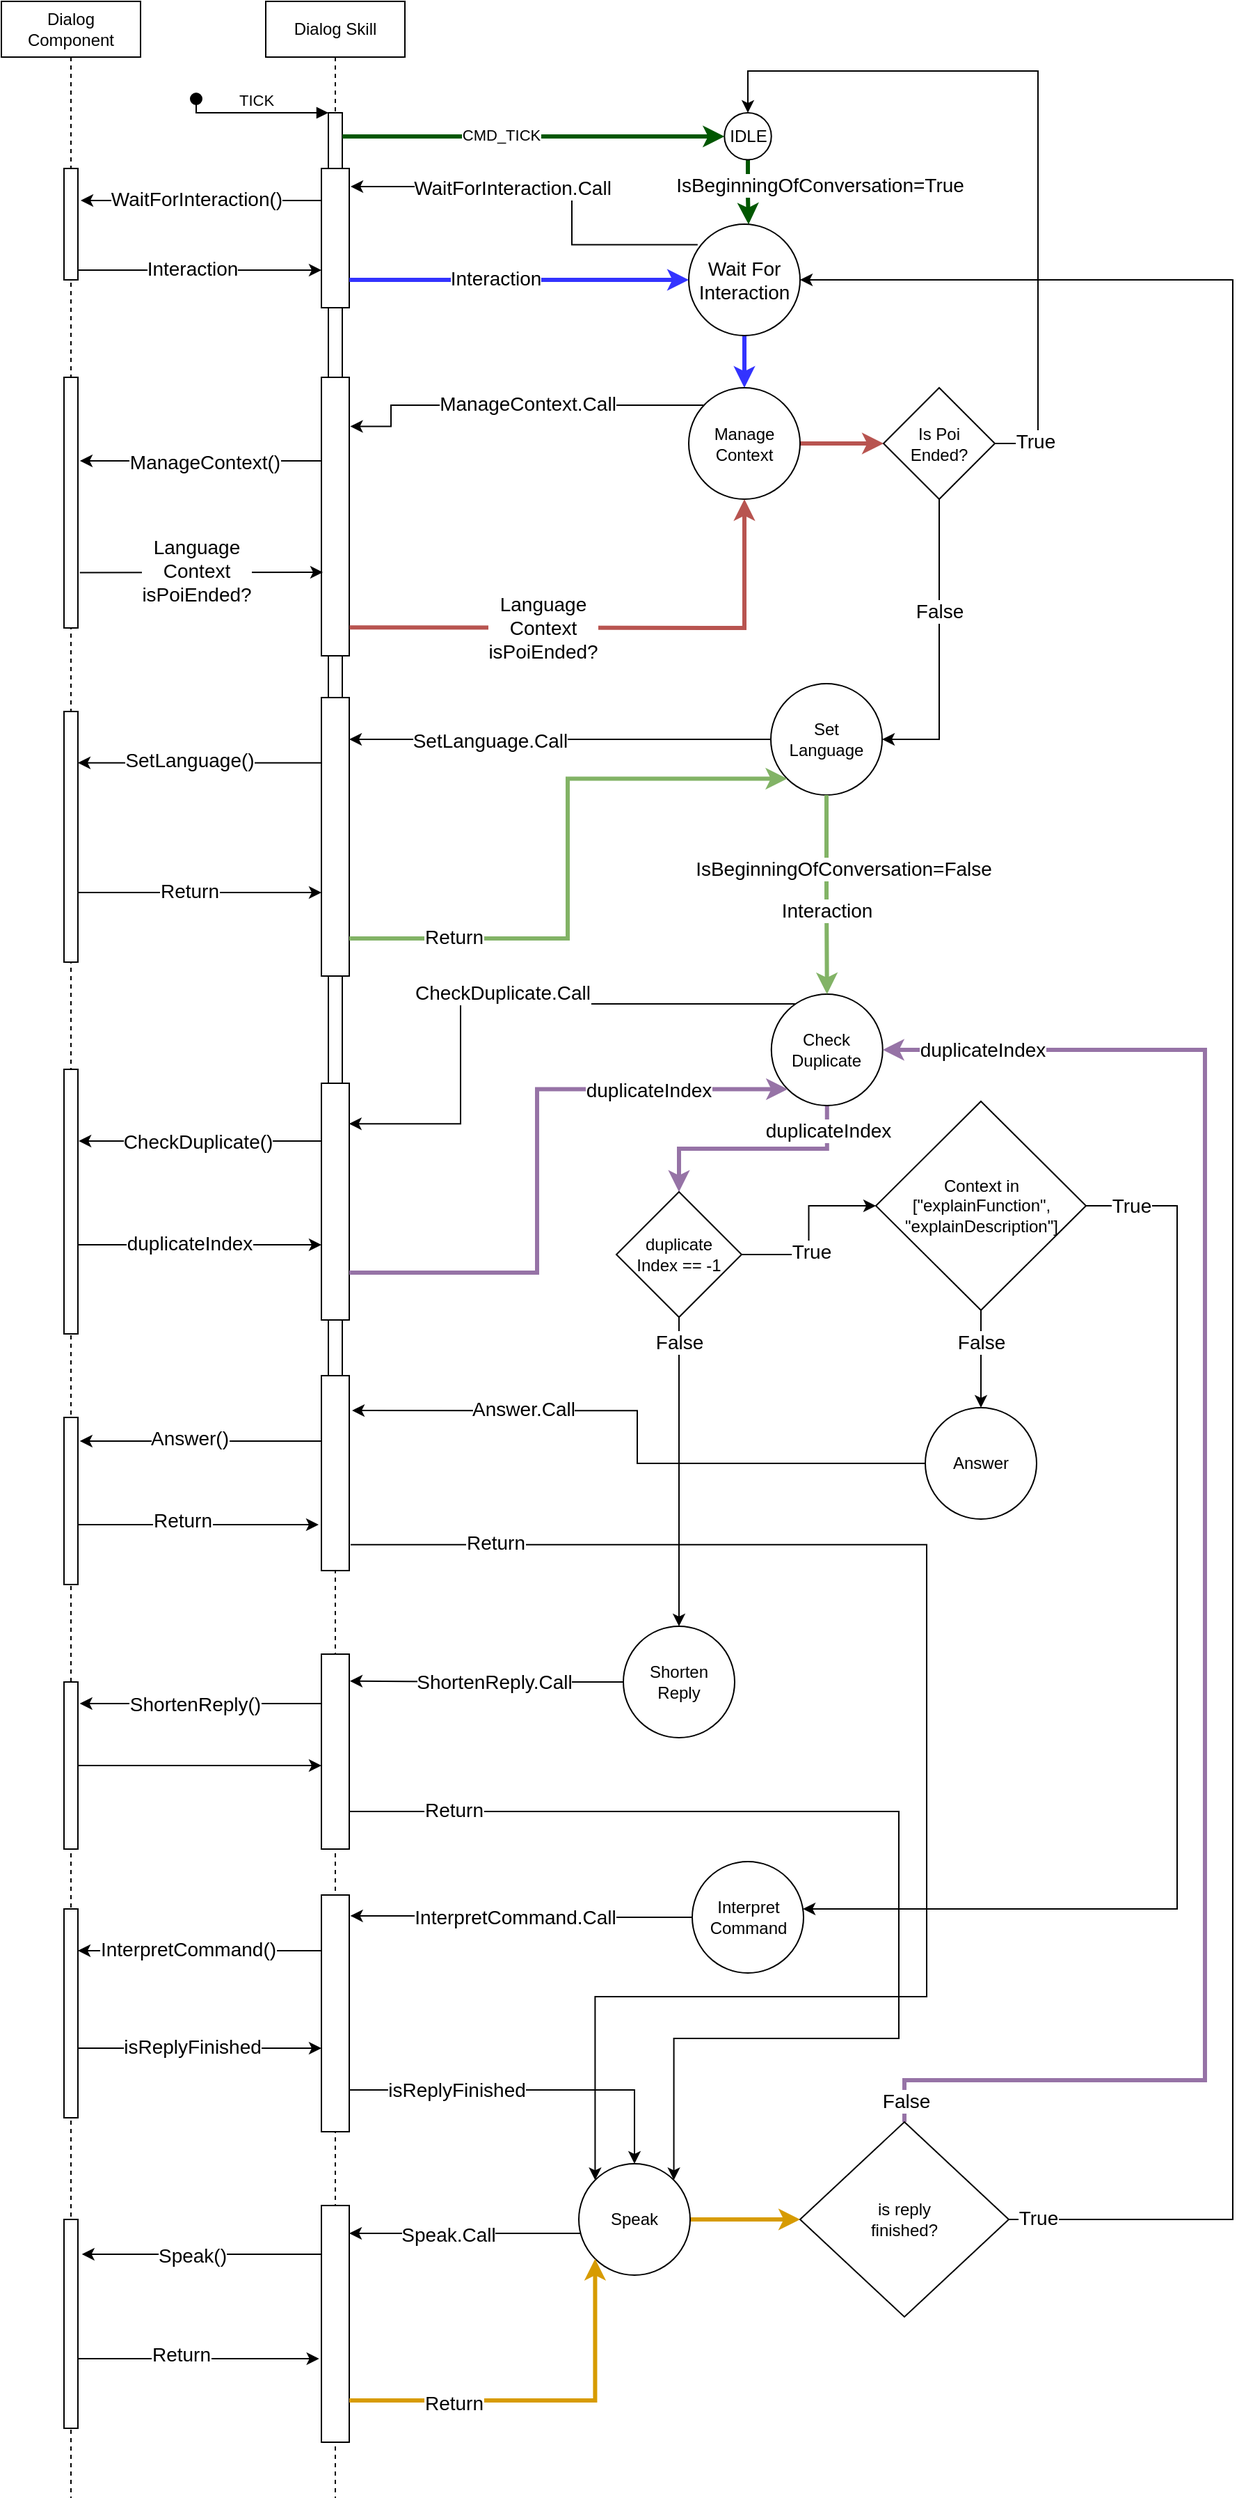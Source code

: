 <mxfile version="28.0.7">
  <diagram name="Page-1" id="2YBvvXClWsGukQMizWep">
    <mxGraphModel dx="1943" dy="1034" grid="1" gridSize="10" guides="1" tooltips="1" connect="1" arrows="1" fold="1" page="1" pageScale="1" pageWidth="850" pageHeight="1100" math="0" shadow="0">
      <root>
        <mxCell id="0" />
        <mxCell id="1" parent="0" />
        <mxCell id="aM9ryv3xv72pqoxQDRHE-1" value="&lt;div&gt;Dialog&lt;/div&gt;&lt;div&gt;Component&lt;/div&gt;" style="shape=umlLifeline;perimeter=lifelinePerimeter;whiteSpace=wrap;html=1;container=0;dropTarget=0;collapsible=0;recursiveResize=0;outlineConnect=0;portConstraint=eastwest;newEdgeStyle={&quot;edgeStyle&quot;:&quot;elbowEdgeStyle&quot;,&quot;elbow&quot;:&quot;vertical&quot;,&quot;curved&quot;:0,&quot;rounded&quot;:0};" parent="1" vertex="1">
          <mxGeometry x="25" y="37" width="100" height="1793" as="geometry" />
        </mxCell>
        <mxCell id="aM9ryv3xv72pqoxQDRHE-3" value="TICK" style="html=1;verticalAlign=bottom;startArrow=oval;endArrow=block;startSize=8;edgeStyle=elbowEdgeStyle;elbow=vertical;curved=0;rounded=0;" parent="aM9ryv3xv72pqoxQDRHE-1" target="aM9ryv3xv72pqoxQDRHE-6" edge="1">
          <mxGeometry relative="1" as="geometry">
            <mxPoint x="140" y="70" as="sourcePoint" />
            <Array as="points">
              <mxPoint x="190" y="80" />
            </Array>
          </mxGeometry>
        </mxCell>
        <mxCell id="aM9ryv3xv72pqoxQDRHE-4" value="" style="html=1;points=[];perimeter=orthogonalPerimeter;outlineConnect=0;targetShapes=umlLifeline;portConstraint=eastwest;newEdgeStyle={&quot;edgeStyle&quot;:&quot;elbowEdgeStyle&quot;,&quot;elbow&quot;:&quot;vertical&quot;,&quot;curved&quot;:0,&quot;rounded&quot;:0};" parent="aM9ryv3xv72pqoxQDRHE-1" vertex="1">
          <mxGeometry x="45" y="120" width="10" height="80" as="geometry" />
        </mxCell>
        <mxCell id="3GDsFyGk5Co5i_4Q3vj2-58" value="" style="html=1;points=[];perimeter=orthogonalPerimeter;outlineConnect=0;targetShapes=umlLifeline;portConstraint=eastwest;newEdgeStyle={&quot;edgeStyle&quot;:&quot;elbowEdgeStyle&quot;,&quot;elbow&quot;:&quot;vertical&quot;,&quot;curved&quot;:0,&quot;rounded&quot;:0};" parent="aM9ryv3xv72pqoxQDRHE-1" vertex="1">
          <mxGeometry x="45" y="270" width="10" height="180" as="geometry" />
        </mxCell>
        <mxCell id="3GDsFyGk5Co5i_4Q3vj2-84" value="" style="html=1;points=[];perimeter=orthogonalPerimeter;outlineConnect=0;targetShapes=umlLifeline;portConstraint=eastwest;newEdgeStyle={&quot;edgeStyle&quot;:&quot;elbowEdgeStyle&quot;,&quot;elbow&quot;:&quot;vertical&quot;,&quot;curved&quot;:0,&quot;rounded&quot;:0};" parent="aM9ryv3xv72pqoxQDRHE-1" vertex="1">
          <mxGeometry x="45" y="767" width="10" height="190" as="geometry" />
        </mxCell>
        <mxCell id="3GDsFyGk5Co5i_4Q3vj2-100" value="" style="html=1;points=[];perimeter=orthogonalPerimeter;outlineConnect=0;targetShapes=umlLifeline;portConstraint=eastwest;newEdgeStyle={&quot;edgeStyle&quot;:&quot;elbowEdgeStyle&quot;,&quot;elbow&quot;:&quot;vertical&quot;,&quot;curved&quot;:0,&quot;rounded&quot;:0};" parent="aM9ryv3xv72pqoxQDRHE-1" vertex="1">
          <mxGeometry x="45" y="1017" width="10" height="120" as="geometry" />
        </mxCell>
        <mxCell id="3GDsFyGk5Co5i_4Q3vj2-116" value="" style="html=1;points=[];perimeter=orthogonalPerimeter;outlineConnect=0;targetShapes=umlLifeline;portConstraint=eastwest;newEdgeStyle={&quot;edgeStyle&quot;:&quot;elbowEdgeStyle&quot;,&quot;elbow&quot;:&quot;vertical&quot;,&quot;curved&quot;:0,&quot;rounded&quot;:0};" parent="aM9ryv3xv72pqoxQDRHE-1" vertex="1">
          <mxGeometry x="45" y="1207" width="10" height="120" as="geometry" />
        </mxCell>
        <mxCell id="IwK8Sl99HdJAbC6vdd_C-9" value="" style="html=1;points=[];perimeter=orthogonalPerimeter;outlineConnect=0;targetShapes=umlLifeline;portConstraint=eastwest;newEdgeStyle={&quot;edgeStyle&quot;:&quot;elbowEdgeStyle&quot;,&quot;elbow&quot;:&quot;vertical&quot;,&quot;curved&quot;:0,&quot;rounded&quot;:0};" parent="aM9ryv3xv72pqoxQDRHE-1" vertex="1">
          <mxGeometry x="45" y="510" width="10" height="180" as="geometry" />
        </mxCell>
        <mxCell id="IwK8Sl99HdJAbC6vdd_C-22" value="" style="html=1;points=[];perimeter=orthogonalPerimeter;outlineConnect=0;targetShapes=umlLifeline;portConstraint=eastwest;newEdgeStyle={&quot;edgeStyle&quot;:&quot;elbowEdgeStyle&quot;,&quot;elbow&quot;:&quot;vertical&quot;,&quot;curved&quot;:0,&quot;rounded&quot;:0};" parent="aM9ryv3xv72pqoxQDRHE-1" vertex="1">
          <mxGeometry x="45" y="1370" width="10" height="150" as="geometry" />
        </mxCell>
        <mxCell id="mkwudQwC3ScaWyNpF4IY-1" value="" style="html=1;points=[];perimeter=orthogonalPerimeter;outlineConnect=0;targetShapes=umlLifeline;portConstraint=eastwest;newEdgeStyle={&quot;edgeStyle&quot;:&quot;elbowEdgeStyle&quot;,&quot;elbow&quot;:&quot;vertical&quot;,&quot;curved&quot;:0,&quot;rounded&quot;:0};" vertex="1" parent="aM9ryv3xv72pqoxQDRHE-1">
          <mxGeometry x="45" y="1593" width="10" height="150" as="geometry" />
        </mxCell>
        <mxCell id="aM9ryv3xv72pqoxQDRHE-5" value="Dialog Skill" style="shape=umlLifeline;perimeter=lifelinePerimeter;whiteSpace=wrap;html=1;container=0;dropTarget=0;collapsible=0;recursiveResize=0;outlineConnect=0;portConstraint=eastwest;newEdgeStyle={&quot;edgeStyle&quot;:&quot;elbowEdgeStyle&quot;,&quot;elbow&quot;:&quot;vertical&quot;,&quot;curved&quot;:0,&quot;rounded&quot;:0};" parent="1" vertex="1">
          <mxGeometry x="215" y="37" width="100" height="1793" as="geometry" />
        </mxCell>
        <mxCell id="aM9ryv3xv72pqoxQDRHE-6" value="" style="html=1;points=[];perimeter=orthogonalPerimeter;outlineConnect=0;targetShapes=umlLifeline;portConstraint=eastwest;newEdgeStyle={&quot;edgeStyle&quot;:&quot;elbowEdgeStyle&quot;,&quot;elbow&quot;:&quot;vertical&quot;,&quot;curved&quot;:0,&quot;rounded&quot;:0};" parent="aM9ryv3xv72pqoxQDRHE-5" vertex="1">
          <mxGeometry x="45" y="80" width="10" height="1040" as="geometry" />
        </mxCell>
        <mxCell id="3GDsFyGk5Co5i_4Q3vj2-50" value="" style="html=1;points=[];perimeter=orthogonalPerimeter;outlineConnect=0;targetShapes=umlLifeline;portConstraint=eastwest;newEdgeStyle={&quot;edgeStyle&quot;:&quot;elbowEdgeStyle&quot;,&quot;elbow&quot;:&quot;vertical&quot;,&quot;curved&quot;:0,&quot;rounded&quot;:0};" parent="aM9ryv3xv72pqoxQDRHE-5" vertex="1">
          <mxGeometry x="40" y="120" width="20" height="100" as="geometry" />
        </mxCell>
        <mxCell id="3GDsFyGk5Co5i_4Q3vj2-53" value="" style="html=1;points=[];perimeter=orthogonalPerimeter;outlineConnect=0;targetShapes=umlLifeline;portConstraint=eastwest;newEdgeStyle={&quot;edgeStyle&quot;:&quot;elbowEdgeStyle&quot;,&quot;elbow&quot;:&quot;vertical&quot;,&quot;curved&quot;:0,&quot;rounded&quot;:0};" parent="aM9ryv3xv72pqoxQDRHE-5" vertex="1">
          <mxGeometry x="40" y="270" width="20" height="200" as="geometry" />
        </mxCell>
        <mxCell id="3GDsFyGk5Co5i_4Q3vj2-80" value="" style="html=1;points=[];perimeter=orthogonalPerimeter;outlineConnect=0;targetShapes=umlLifeline;portConstraint=eastwest;newEdgeStyle={&quot;edgeStyle&quot;:&quot;elbowEdgeStyle&quot;,&quot;elbow&quot;:&quot;vertical&quot;,&quot;curved&quot;:0,&quot;rounded&quot;:0};" parent="aM9ryv3xv72pqoxQDRHE-5" vertex="1">
          <mxGeometry x="40" y="777" width="20" height="170" as="geometry" />
        </mxCell>
        <mxCell id="3GDsFyGk5Co5i_4Q3vj2-97" value="" style="html=1;points=[];perimeter=orthogonalPerimeter;outlineConnect=0;targetShapes=umlLifeline;portConstraint=eastwest;newEdgeStyle={&quot;edgeStyle&quot;:&quot;elbowEdgeStyle&quot;,&quot;elbow&quot;:&quot;vertical&quot;,&quot;curved&quot;:0,&quot;rounded&quot;:0};" parent="aM9ryv3xv72pqoxQDRHE-5" vertex="1">
          <mxGeometry x="40" y="987" width="20" height="140" as="geometry" />
        </mxCell>
        <mxCell id="3GDsFyGk5Co5i_4Q3vj2-117" value="" style="html=1;points=[];perimeter=orthogonalPerimeter;outlineConnect=0;targetShapes=umlLifeline;portConstraint=eastwest;newEdgeStyle={&quot;edgeStyle&quot;:&quot;elbowEdgeStyle&quot;,&quot;elbow&quot;:&quot;vertical&quot;,&quot;curved&quot;:0,&quot;rounded&quot;:0};" parent="aM9ryv3xv72pqoxQDRHE-5" vertex="1">
          <mxGeometry x="40" y="1187" width="20" height="140" as="geometry" />
        </mxCell>
        <mxCell id="IwK8Sl99HdJAbC6vdd_C-4" value="" style="html=1;points=[];perimeter=orthogonalPerimeter;outlineConnect=0;targetShapes=umlLifeline;portConstraint=eastwest;newEdgeStyle={&quot;edgeStyle&quot;:&quot;elbowEdgeStyle&quot;,&quot;elbow&quot;:&quot;vertical&quot;,&quot;curved&quot;:0,&quot;rounded&quot;:0};" parent="aM9ryv3xv72pqoxQDRHE-5" vertex="1">
          <mxGeometry x="40" y="500" width="20" height="200" as="geometry" />
        </mxCell>
        <mxCell id="IwK8Sl99HdJAbC6vdd_C-23" value="" style="html=1;points=[];perimeter=orthogonalPerimeter;outlineConnect=0;targetShapes=umlLifeline;portConstraint=eastwest;newEdgeStyle={&quot;edgeStyle&quot;:&quot;elbowEdgeStyle&quot;,&quot;elbow&quot;:&quot;vertical&quot;,&quot;curved&quot;:0,&quot;rounded&quot;:0};" parent="aM9ryv3xv72pqoxQDRHE-5" vertex="1">
          <mxGeometry x="40" y="1360" width="20" height="170" as="geometry" />
        </mxCell>
        <mxCell id="mkwudQwC3ScaWyNpF4IY-2" value="" style="html=1;points=[];perimeter=orthogonalPerimeter;outlineConnect=0;targetShapes=umlLifeline;portConstraint=eastwest;newEdgeStyle={&quot;edgeStyle&quot;:&quot;elbowEdgeStyle&quot;,&quot;elbow&quot;:&quot;vertical&quot;,&quot;curved&quot;:0,&quot;rounded&quot;:0};" vertex="1" parent="aM9ryv3xv72pqoxQDRHE-5">
          <mxGeometry x="40" y="1583" width="20" height="170" as="geometry" />
        </mxCell>
        <mxCell id="3GDsFyGk5Co5i_4Q3vj2-7" style="edgeStyle=elbowEdgeStyle;rounded=0;orthogonalLoop=1;jettySize=auto;html=1;elbow=vertical;curved=0;entryX=0;entryY=0.5;entryDx=0;entryDy=0;fillColor=#008a00;strokeColor=#005700;strokeWidth=3;" parent="1" source="aM9ryv3xv72pqoxQDRHE-6" target="3GDsFyGk5Co5i_4Q3vj2-18" edge="1">
          <mxGeometry relative="1" as="geometry">
            <mxPoint x="453.8" y="142.33" as="targetPoint" />
          </mxGeometry>
        </mxCell>
        <mxCell id="3GDsFyGk5Co5i_4Q3vj2-12" value="CMD_TICK" style="edgeLabel;html=1;align=center;verticalAlign=middle;resizable=0;points=[];" parent="3GDsFyGk5Co5i_4Q3vj2-7" vertex="1" connectable="0">
          <mxGeometry x="-0.174" y="1" relative="1" as="geometry">
            <mxPoint as="offset" />
          </mxGeometry>
        </mxCell>
        <mxCell id="3GDsFyGk5Co5i_4Q3vj2-17" style="edgeStyle=elbowEdgeStyle;rounded=0;orthogonalLoop=1;jettySize=auto;html=1;elbow=vertical;curved=0;entryX=1.2;entryY=0.288;entryDx=0;entryDy=0;entryPerimeter=0;" parent="1" source="3GDsFyGk5Co5i_4Q3vj2-50" target="aM9ryv3xv72pqoxQDRHE-4" edge="1">
          <mxGeometry relative="1" as="geometry" />
        </mxCell>
        <mxCell id="3GDsFyGk5Co5i_4Q3vj2-24" value="WaitForInteraction()" style="edgeLabel;html=1;align=center;verticalAlign=middle;resizable=0;points=[];fontSize=14;" parent="3GDsFyGk5Co5i_4Q3vj2-17" vertex="1" connectable="0">
          <mxGeometry x="0.161" y="-1" relative="1" as="geometry">
            <mxPoint x="10" as="offset" />
          </mxGeometry>
        </mxCell>
        <mxCell id="3GDsFyGk5Co5i_4Q3vj2-21" value="" style="edgeStyle=orthogonalEdgeStyle;rounded=0;orthogonalLoop=1;jettySize=auto;html=1;strokeWidth=3;fillColor=#008a00;strokeColor=#005700;" parent="1" source="3GDsFyGk5Co5i_4Q3vj2-18" target="3GDsFyGk5Co5i_4Q3vj2-20" edge="1">
          <mxGeometry relative="1" as="geometry">
            <Array as="points">
              <mxPoint x="562" y="177" />
              <mxPoint x="562" y="177" />
            </Array>
          </mxGeometry>
        </mxCell>
        <mxCell id="3GDsFyGk5Co5i_4Q3vj2-32" value="IsBeginningOfConversation=True" style="edgeLabel;html=1;align=center;verticalAlign=middle;resizable=0;points=[];fontSize=14;" parent="3GDsFyGk5Co5i_4Q3vj2-21" vertex="1" connectable="0">
          <mxGeometry x="-0.373" y="-1" relative="1" as="geometry">
            <mxPoint x="52" y="4" as="offset" />
          </mxGeometry>
        </mxCell>
        <mxCell id="3GDsFyGk5Co5i_4Q3vj2-18" value="IDLE" style="ellipse;whiteSpace=wrap;html=1;aspect=fixed;" parent="1" vertex="1">
          <mxGeometry x="544.63" y="117" width="33.75" height="33.75" as="geometry" />
        </mxCell>
        <mxCell id="3GDsFyGk5Co5i_4Q3vj2-31" value="" style="edgeStyle=orthogonalEdgeStyle;rounded=0;orthogonalLoop=1;jettySize=auto;html=1;fillColor=#008a00;strokeColor=#3333FF;strokeWidth=3;" parent="1" source="3GDsFyGk5Co5i_4Q3vj2-20" target="3GDsFyGk5Co5i_4Q3vj2-30" edge="1">
          <mxGeometry relative="1" as="geometry" />
        </mxCell>
        <mxCell id="3GDsFyGk5Co5i_4Q3vj2-20" value="&lt;font style=&quot;font-size: 14px;&quot;&gt;Wait For Interaction&lt;/font&gt;" style="ellipse;whiteSpace=wrap;html=1;" parent="1" vertex="1">
          <mxGeometry x="519" y="197" width="80" height="80" as="geometry" />
        </mxCell>
        <mxCell id="3GDsFyGk5Co5i_4Q3vj2-56" style="edgeStyle=orthogonalEdgeStyle;rounded=0;orthogonalLoop=1;jettySize=auto;html=1;entryX=1.038;entryY=0.176;entryDx=0;entryDy=0;entryPerimeter=0;" parent="1" source="3GDsFyGk5Co5i_4Q3vj2-30" target="3GDsFyGk5Co5i_4Q3vj2-53" edge="1">
          <mxGeometry relative="1" as="geometry">
            <Array as="points">
              <mxPoint x="305" y="327" />
              <mxPoint x="305" y="342" />
            </Array>
          </mxGeometry>
        </mxCell>
        <mxCell id="3GDsFyGk5Co5i_4Q3vj2-57" value="ManageContext.Call" style="edgeLabel;html=1;align=center;verticalAlign=middle;resizable=0;points=[];fontSize=14;" parent="3GDsFyGk5Co5i_4Q3vj2-56" vertex="1" connectable="0">
          <mxGeometry x="0.184" y="-1" relative="1" as="geometry">
            <mxPoint x="32" as="offset" />
          </mxGeometry>
        </mxCell>
        <mxCell id="3GDsFyGk5Co5i_4Q3vj2-68" value="" style="edgeStyle=orthogonalEdgeStyle;rounded=0;orthogonalLoop=1;jettySize=auto;html=1;fillColor=#f8cecc;strokeColor=#b85450;strokeWidth=3;" parent="1" source="3GDsFyGk5Co5i_4Q3vj2-30" target="3GDsFyGk5Co5i_4Q3vj2-67" edge="1">
          <mxGeometry relative="1" as="geometry" />
        </mxCell>
        <mxCell id="3GDsFyGk5Co5i_4Q3vj2-30" value="&lt;div&gt;Manage&lt;/div&gt;&lt;div&gt;Context&lt;/div&gt;" style="ellipse;whiteSpace=wrap;html=1;" parent="1" vertex="1">
          <mxGeometry x="519" y="314.5" width="80" height="80" as="geometry" />
        </mxCell>
        <mxCell id="3GDsFyGk5Co5i_4Q3vj2-51" style="edgeStyle=orthogonalEdgeStyle;rounded=0;orthogonalLoop=1;jettySize=auto;html=1;exitX=0.08;exitY=0.185;exitDx=0;exitDy=0;exitPerimeter=0;" parent="1" source="3GDsFyGk5Co5i_4Q3vj2-20" edge="1">
          <mxGeometry relative="1" as="geometry">
            <mxPoint x="276" y="170" as="targetPoint" />
            <Array as="points">
              <mxPoint x="435" y="212" />
              <mxPoint x="435" y="170" />
            </Array>
          </mxGeometry>
        </mxCell>
        <mxCell id="3GDsFyGk5Co5i_4Q3vj2-52" value="WaitForInteraction.Call" style="edgeLabel;html=1;align=center;verticalAlign=middle;resizable=0;points=[];fontSize=14;" parent="3GDsFyGk5Co5i_4Q3vj2-51" vertex="1" connectable="0">
          <mxGeometry x="-0.004" y="1" relative="1" as="geometry">
            <mxPoint x="-30" as="offset" />
          </mxGeometry>
        </mxCell>
        <mxCell id="3GDsFyGk5Co5i_4Q3vj2-54" style="edgeStyle=elbowEdgeStyle;rounded=0;orthogonalLoop=1;jettySize=auto;html=1;elbow=vertical;curved=0;entryX=0;entryY=0.5;entryDx=0;entryDy=0;fillColor=#008a00;strokeColor=#3333FF;strokeWidth=3;" parent="1" source="3GDsFyGk5Co5i_4Q3vj2-50" target="3GDsFyGk5Co5i_4Q3vj2-20" edge="1">
          <mxGeometry relative="1" as="geometry" />
        </mxCell>
        <mxCell id="3GDsFyGk5Co5i_4Q3vj2-55" value="Interaction" style="edgeLabel;html=1;align=center;verticalAlign=middle;resizable=0;points=[];fontSize=14;" parent="3GDsFyGk5Co5i_4Q3vj2-54" vertex="1" connectable="0">
          <mxGeometry x="-0.141" y="1" relative="1" as="geometry">
            <mxPoint as="offset" />
          </mxGeometry>
        </mxCell>
        <mxCell id="3GDsFyGk5Co5i_4Q3vj2-59" style="edgeStyle=elbowEdgeStyle;rounded=0;orthogonalLoop=1;jettySize=auto;html=1;elbow=vertical;curved=0;entryX=1.148;entryY=0.158;entryDx=0;entryDy=0;entryPerimeter=0;" parent="1" edge="1">
          <mxGeometry relative="1" as="geometry">
            <mxPoint x="255" y="367" as="sourcePoint" />
            <mxPoint x="81.48" y="367.04" as="targetPoint" />
          </mxGeometry>
        </mxCell>
        <mxCell id="3GDsFyGk5Co5i_4Q3vj2-125" value="ManageContext()" style="edgeLabel;html=1;align=center;verticalAlign=middle;resizable=0;points=[];fontSize=14;" parent="3GDsFyGk5Co5i_4Q3vj2-59" vertex="1" connectable="0">
          <mxGeometry x="-0.026" y="1" relative="1" as="geometry">
            <mxPoint as="offset" />
          </mxGeometry>
        </mxCell>
        <mxCell id="3GDsFyGk5Co5i_4Q3vj2-60" style="edgeStyle=elbowEdgeStyle;rounded=0;orthogonalLoop=1;jettySize=auto;html=1;elbow=vertical;curved=0;exitX=1.133;exitY=0.779;exitDx=0;exitDy=0;exitPerimeter=0;" parent="1" source="3GDsFyGk5Co5i_4Q3vj2-58" edge="1">
          <mxGeometry relative="1" as="geometry">
            <mxPoint x="256" y="447" as="targetPoint" />
            <Array as="points">
              <mxPoint x="165" y="447" />
            </Array>
          </mxGeometry>
        </mxCell>
        <mxCell id="3GDsFyGk5Co5i_4Q3vj2-61" value="Language&lt;br&gt;Context&lt;br&gt;isPoiEnded?" style="edgeLabel;html=1;align=center;verticalAlign=middle;resizable=0;points=[];fontSize=14;" parent="3GDsFyGk5Co5i_4Q3vj2-60" vertex="1" connectable="0">
          <mxGeometry x="0.085" y="1" relative="1" as="geometry">
            <mxPoint x="-11" as="offset" />
          </mxGeometry>
        </mxCell>
        <mxCell id="3GDsFyGk5Co5i_4Q3vj2-69" style="edgeStyle=orthogonalEdgeStyle;rounded=0;orthogonalLoop=1;jettySize=auto;html=1;entryX=0.5;entryY=0;entryDx=0;entryDy=0;exitX=1;exitY=0.5;exitDx=0;exitDy=0;" parent="1" source="3GDsFyGk5Co5i_4Q3vj2-67" target="3GDsFyGk5Co5i_4Q3vj2-18" edge="1">
          <mxGeometry relative="1" as="geometry">
            <Array as="points">
              <mxPoint x="770" y="355" />
              <mxPoint x="770" y="87" />
              <mxPoint x="562" y="87" />
            </Array>
          </mxGeometry>
        </mxCell>
        <mxCell id="3GDsFyGk5Co5i_4Q3vj2-72" value="True" style="edgeLabel;html=1;align=center;verticalAlign=middle;resizable=0;points=[];fontSize=14;" parent="3GDsFyGk5Co5i_4Q3vj2-69" vertex="1" connectable="0">
          <mxGeometry x="-0.893" y="2" relative="1" as="geometry">
            <mxPoint as="offset" />
          </mxGeometry>
        </mxCell>
        <mxCell id="3GDsFyGk5Co5i_4Q3vj2-74" value="" style="edgeStyle=orthogonalEdgeStyle;rounded=0;orthogonalLoop=1;jettySize=auto;html=1;entryX=1;entryY=0.5;entryDx=0;entryDy=0;exitX=0.5;exitY=1;exitDx=0;exitDy=0;" parent="1" source="3GDsFyGk5Co5i_4Q3vj2-67" target="IwK8Sl99HdJAbC6vdd_C-1" edge="1">
          <mxGeometry relative="1" as="geometry">
            <mxPoint x="579" y="567" as="targetPoint" />
            <Array as="points">
              <mxPoint x="699" y="567" />
            </Array>
          </mxGeometry>
        </mxCell>
        <mxCell id="3GDsFyGk5Co5i_4Q3vj2-75" value="False" style="edgeLabel;html=1;align=center;verticalAlign=middle;resizable=0;points=[];fontSize=14;" parent="3GDsFyGk5Co5i_4Q3vj2-74" vertex="1" connectable="0">
          <mxGeometry x="-0.245" relative="1" as="geometry">
            <mxPoint as="offset" />
          </mxGeometry>
        </mxCell>
        <mxCell id="3GDsFyGk5Co5i_4Q3vj2-67" value="&lt;div&gt;Is Poi&lt;/div&gt;&lt;div&gt;Ended?&lt;/div&gt;" style="rhombus;whiteSpace=wrap;html=1;" parent="1" vertex="1">
          <mxGeometry x="659" y="314.5" width="80" height="80" as="geometry" />
        </mxCell>
        <mxCell id="3GDsFyGk5Co5i_4Q3vj2-93" value="" style="edgeStyle=orthogonalEdgeStyle;rounded=0;orthogonalLoop=1;jettySize=auto;html=1;fillColor=#e1d5e7;strokeColor=#9673a6;strokeWidth=3;exitX=0.5;exitY=1;exitDx=0;exitDy=0;" parent="1" source="3GDsFyGk5Co5i_4Q3vj2-77" target="3GDsFyGk5Co5i_4Q3vj2-92" edge="1">
          <mxGeometry relative="1" as="geometry">
            <mxPoint x="452" y="567.75" as="sourcePoint" />
          </mxGeometry>
        </mxCell>
        <mxCell id="IwK8Sl99HdJAbC6vdd_C-42" value="&lt;font style=&quot;font-size: 14px;&quot;&gt;duplicateIndex&lt;/font&gt;" style="edgeLabel;html=1;align=center;verticalAlign=middle;resizable=0;points=[];" parent="3GDsFyGk5Co5i_4Q3vj2-93" vertex="1" connectable="0">
          <mxGeometry x="-0.792" relative="1" as="geometry">
            <mxPoint as="offset" />
          </mxGeometry>
        </mxCell>
        <mxCell id="3GDsFyGk5Co5i_4Q3vj2-77" value="&lt;div&gt;Check&lt;/div&gt;&lt;div&gt;Duplicate&lt;/div&gt;" style="ellipse;whiteSpace=wrap;html=1;" parent="1" vertex="1">
          <mxGeometry x="578.38" y="750" width="80" height="80" as="geometry" />
        </mxCell>
        <mxCell id="3GDsFyGk5Co5i_4Q3vj2-81" style="edgeStyle=orthogonalEdgeStyle;rounded=0;orthogonalLoop=1;jettySize=auto;html=1;entryX=0.993;entryY=0.171;entryDx=0;entryDy=0;entryPerimeter=0;" parent="1" source="3GDsFyGk5Co5i_4Q3vj2-77" target="3GDsFyGk5Co5i_4Q3vj2-80" edge="1">
          <mxGeometry relative="1" as="geometry">
            <Array as="points">
              <mxPoint x="355" y="757" />
              <mxPoint x="355" y="843" />
            </Array>
          </mxGeometry>
        </mxCell>
        <mxCell id="3GDsFyGk5Co5i_4Q3vj2-82" value="&lt;font&gt;CheckDuplicate.Call&lt;/font&gt;" style="edgeLabel;html=1;align=center;verticalAlign=middle;resizable=0;points=[];fontSize=14;" parent="3GDsFyGk5Co5i_4Q3vj2-81" vertex="1" connectable="0">
          <mxGeometry x="0.31" y="1" relative="1" as="geometry">
            <mxPoint x="29" y="-34" as="offset" />
          </mxGeometry>
        </mxCell>
        <mxCell id="3GDsFyGk5Co5i_4Q3vj2-85" style="edgeStyle=elbowEdgeStyle;rounded=0;orthogonalLoop=1;jettySize=auto;html=1;elbow=vertical;curved=0;entryX=1.057;entryY=0.272;entryDx=0;entryDy=0;entryPerimeter=0;" parent="1" source="3GDsFyGk5Co5i_4Q3vj2-80" target="3GDsFyGk5Co5i_4Q3vj2-84" edge="1">
          <mxGeometry relative="1" as="geometry" />
        </mxCell>
        <mxCell id="3GDsFyGk5Co5i_4Q3vj2-86" value="CheckDuplicate()" style="edgeLabel;html=1;align=center;verticalAlign=middle;resizable=0;points=[];fontSize=14;" parent="3GDsFyGk5Co5i_4Q3vj2-85" vertex="1" connectable="0">
          <mxGeometry x="0.115" relative="1" as="geometry">
            <mxPoint x="8" as="offset" />
          </mxGeometry>
        </mxCell>
        <mxCell id="3GDsFyGk5Co5i_4Q3vj2-87" style="edgeStyle=elbowEdgeStyle;rounded=0;orthogonalLoop=1;jettySize=auto;html=1;elbow=vertical;curved=0;" parent="1" source="3GDsFyGk5Co5i_4Q3vj2-84" target="3GDsFyGk5Co5i_4Q3vj2-80" edge="1">
          <mxGeometry relative="1" as="geometry">
            <Array as="points">
              <mxPoint x="168" y="930" />
            </Array>
          </mxGeometry>
        </mxCell>
        <mxCell id="3GDsFyGk5Co5i_4Q3vj2-88" value="duplicateIndex" style="edgeLabel;html=1;align=center;verticalAlign=middle;resizable=0;points=[];fontSize=14;" parent="3GDsFyGk5Co5i_4Q3vj2-87" vertex="1" connectable="0">
          <mxGeometry x="-0.083" y="1" relative="1" as="geometry">
            <mxPoint as="offset" />
          </mxGeometry>
        </mxCell>
        <mxCell id="3GDsFyGk5Co5i_4Q3vj2-113" value="" style="edgeStyle=orthogonalEdgeStyle;rounded=0;orthogonalLoop=1;jettySize=auto;html=1;" parent="1" source="3GDsFyGk5Co5i_4Q3vj2-92" target="3GDsFyGk5Co5i_4Q3vj2-112" edge="1">
          <mxGeometry relative="1" as="geometry" />
        </mxCell>
        <mxCell id="3GDsFyGk5Co5i_4Q3vj2-115" value="False" style="edgeLabel;html=1;align=center;verticalAlign=middle;resizable=0;points=[];fontSize=14;" parent="3GDsFyGk5Co5i_4Q3vj2-113" vertex="1" connectable="0">
          <mxGeometry x="-0.842" relative="1" as="geometry">
            <mxPoint as="offset" />
          </mxGeometry>
        </mxCell>
        <mxCell id="IwK8Sl99HdJAbC6vdd_C-16" value="" style="edgeStyle=orthogonalEdgeStyle;rounded=0;orthogonalLoop=1;jettySize=auto;html=1;" parent="1" source="3GDsFyGk5Co5i_4Q3vj2-92" target="IwK8Sl99HdJAbC6vdd_C-15" edge="1">
          <mxGeometry relative="1" as="geometry" />
        </mxCell>
        <mxCell id="IwK8Sl99HdJAbC6vdd_C-17" value="True" style="edgeLabel;html=1;align=center;verticalAlign=middle;resizable=0;points=[];fontSize=14;" parent="IwK8Sl99HdJAbC6vdd_C-16" vertex="1" connectable="0">
          <mxGeometry x="-0.226" y="-1" relative="1" as="geometry">
            <mxPoint as="offset" />
          </mxGeometry>
        </mxCell>
        <mxCell id="3GDsFyGk5Co5i_4Q3vj2-92" value="&lt;div&gt;duplicate&lt;/div&gt;&lt;div&gt;Index == -1&lt;/div&gt;" style="rhombus;whiteSpace=wrap;html=1;" parent="1" vertex="1">
          <mxGeometry x="467" y="892" width="90" height="90" as="geometry" />
        </mxCell>
        <mxCell id="3GDsFyGk5Co5i_4Q3vj2-94" value="&lt;div&gt;Answer&lt;/div&gt;" style="ellipse;whiteSpace=wrap;html=1;" parent="1" vertex="1">
          <mxGeometry x="689" y="1047" width="80" height="80" as="geometry" />
        </mxCell>
        <mxCell id="3GDsFyGk5Co5i_4Q3vj2-98" style="edgeStyle=orthogonalEdgeStyle;rounded=0;orthogonalLoop=1;jettySize=auto;html=1;entryX=1.1;entryY=0.179;entryDx=0;entryDy=0;entryPerimeter=0;" parent="1" source="3GDsFyGk5Co5i_4Q3vj2-94" target="3GDsFyGk5Co5i_4Q3vj2-97" edge="1">
          <mxGeometry relative="1" as="geometry" />
        </mxCell>
        <mxCell id="3GDsFyGk5Co5i_4Q3vj2-99" value="Answer.Call" style="edgeLabel;html=1;align=center;verticalAlign=middle;resizable=0;points=[];fontSize=14;" parent="3GDsFyGk5Co5i_4Q3vj2-98" vertex="1" connectable="0">
          <mxGeometry x="-0.002" y="2" relative="1" as="geometry">
            <mxPoint x="-80" y="-22" as="offset" />
          </mxGeometry>
        </mxCell>
        <mxCell id="3GDsFyGk5Co5i_4Q3vj2-101" style="edgeStyle=elbowEdgeStyle;rounded=0;orthogonalLoop=1;jettySize=auto;html=1;elbow=vertical;curved=0;entryX=1.14;entryY=0.14;entryDx=0;entryDy=0;entryPerimeter=0;" parent="1" source="3GDsFyGk5Co5i_4Q3vj2-97" target="3GDsFyGk5Co5i_4Q3vj2-100" edge="1">
          <mxGeometry relative="1" as="geometry" />
        </mxCell>
        <mxCell id="3GDsFyGk5Co5i_4Q3vj2-102" value="Answer()" style="edgeLabel;html=1;align=center;verticalAlign=middle;resizable=0;points=[];fontSize=14;" parent="3GDsFyGk5Co5i_4Q3vj2-101" vertex="1" connectable="0">
          <mxGeometry x="0.097" y="-2" relative="1" as="geometry">
            <mxPoint as="offset" />
          </mxGeometry>
        </mxCell>
        <mxCell id="3GDsFyGk5Co5i_4Q3vj2-103" style="edgeStyle=elbowEdgeStyle;rounded=0;orthogonalLoop=1;jettySize=auto;html=1;elbow=vertical;curved=0;entryX=-0.1;entryY=0.764;entryDx=0;entryDy=0;entryPerimeter=0;" parent="1" source="3GDsFyGk5Co5i_4Q3vj2-100" target="3GDsFyGk5Co5i_4Q3vj2-97" edge="1">
          <mxGeometry relative="1" as="geometry" />
        </mxCell>
        <mxCell id="3GDsFyGk5Co5i_4Q3vj2-104" value="Return" style="edgeLabel;html=1;align=center;verticalAlign=middle;resizable=0;points=[];fontSize=14;" parent="3GDsFyGk5Co5i_4Q3vj2-103" vertex="1" connectable="0">
          <mxGeometry x="-0.133" y="3" relative="1" as="geometry">
            <mxPoint as="offset" />
          </mxGeometry>
        </mxCell>
        <mxCell id="3GDsFyGk5Co5i_4Q3vj2-106" style="edgeStyle=orthogonalEdgeStyle;rounded=0;orthogonalLoop=1;jettySize=auto;html=1;elbow=vertical;entryX=0;entryY=0;entryDx=0;entryDy=0;exitX=1.05;exitY=0.867;exitDx=0;exitDy=0;exitPerimeter=0;" parent="1" source="3GDsFyGk5Co5i_4Q3vj2-97" target="mkwudQwC3ScaWyNpF4IY-3" edge="1">
          <mxGeometry relative="1" as="geometry">
            <mxPoint x="425" y="927" as="sourcePoint" />
            <Array as="points">
              <mxPoint x="690" y="1145" />
              <mxPoint x="690" y="1470" />
              <mxPoint x="452" y="1470" />
            </Array>
          </mxGeometry>
        </mxCell>
        <mxCell id="3GDsFyGk5Co5i_4Q3vj2-127" value="Return" style="edgeLabel;html=1;align=center;verticalAlign=middle;resizable=0;points=[];fontSize=14;" parent="3GDsFyGk5Co5i_4Q3vj2-106" vertex="1" connectable="0">
          <mxGeometry x="-0.793" y="2" relative="1" as="geometry">
            <mxPoint x="-11" as="offset" />
          </mxGeometry>
        </mxCell>
        <mxCell id="3GDsFyGk5Co5i_4Q3vj2-112" value="&lt;div&gt;Shorten&lt;br&gt;Reply&lt;/div&gt;" style="ellipse;whiteSpace=wrap;html=1;" parent="1" vertex="1">
          <mxGeometry x="472" y="1204" width="80" height="80" as="geometry" />
        </mxCell>
        <mxCell id="3GDsFyGk5Co5i_4Q3vj2-118" style="edgeStyle=orthogonalEdgeStyle;rounded=0;orthogonalLoop=1;jettySize=auto;html=1;entryX=1.025;entryY=0.138;entryDx=0;entryDy=0;entryPerimeter=0;" parent="1" source="3GDsFyGk5Co5i_4Q3vj2-112" target="3GDsFyGk5Co5i_4Q3vj2-117" edge="1">
          <mxGeometry relative="1" as="geometry" />
        </mxCell>
        <mxCell id="3GDsFyGk5Co5i_4Q3vj2-128" value="ShortenReply.Call" style="edgeLabel;html=1;align=center;verticalAlign=middle;resizable=0;points=[];fontSize=14;" parent="3GDsFyGk5Co5i_4Q3vj2-118" vertex="1" connectable="0">
          <mxGeometry x="-0.119" y="-1" relative="1" as="geometry">
            <mxPoint x="-6" y="1" as="offset" />
          </mxGeometry>
        </mxCell>
        <mxCell id="3GDsFyGk5Co5i_4Q3vj2-120" style="edgeStyle=elbowEdgeStyle;rounded=0;orthogonalLoop=1;jettySize=auto;html=1;elbow=vertical;curved=0;entryX=1.133;entryY=0.131;entryDx=0;entryDy=0;entryPerimeter=0;" parent="1" source="3GDsFyGk5Co5i_4Q3vj2-117" target="3GDsFyGk5Co5i_4Q3vj2-116" edge="1">
          <mxGeometry relative="1" as="geometry" />
        </mxCell>
        <mxCell id="3GDsFyGk5Co5i_4Q3vj2-122" value="ShortenReply()" style="edgeLabel;html=1;align=center;verticalAlign=middle;resizable=0;points=[];fontSize=14;" parent="3GDsFyGk5Co5i_4Q3vj2-120" vertex="1" connectable="0">
          <mxGeometry x="0.054" relative="1" as="geometry">
            <mxPoint as="offset" />
          </mxGeometry>
        </mxCell>
        <mxCell id="3GDsFyGk5Co5i_4Q3vj2-121" style="edgeStyle=elbowEdgeStyle;rounded=0;orthogonalLoop=1;jettySize=auto;html=1;elbow=vertical;curved=0;" parent="1" source="3GDsFyGk5Co5i_4Q3vj2-116" target="3GDsFyGk5Co5i_4Q3vj2-117" edge="1">
          <mxGeometry relative="1" as="geometry" />
        </mxCell>
        <mxCell id="3GDsFyGk5Co5i_4Q3vj2-124" style="edgeStyle=orthogonalEdgeStyle;rounded=0;orthogonalLoop=1;jettySize=auto;html=1;elbow=vertical;entryX=1;entryY=0;entryDx=0;entryDy=0;" parent="1" source="3GDsFyGk5Co5i_4Q3vj2-117" target="mkwudQwC3ScaWyNpF4IY-3" edge="1">
          <mxGeometry relative="1" as="geometry">
            <Array as="points">
              <mxPoint x="670" y="1337" />
              <mxPoint x="670" y="1500" />
              <mxPoint x="508" y="1500" />
            </Array>
          </mxGeometry>
        </mxCell>
        <mxCell id="3GDsFyGk5Co5i_4Q3vj2-126" value="Return" style="edgeLabel;html=1;align=center;verticalAlign=middle;resizable=0;points=[];fontSize=14;" parent="3GDsFyGk5Co5i_4Q3vj2-124" vertex="1" connectable="0">
          <mxGeometry x="-0.846" y="3" relative="1" as="geometry">
            <mxPoint x="12" y="2" as="offset" />
          </mxGeometry>
        </mxCell>
        <mxCell id="IwK8Sl99HdJAbC6vdd_C-1" value="Set&lt;br&gt;Language" style="ellipse;whiteSpace=wrap;html=1;" parent="1" vertex="1">
          <mxGeometry x="578" y="527" width="80" height="80" as="geometry" />
        </mxCell>
        <mxCell id="IwK8Sl99HdJAbC6vdd_C-5" style="edgeStyle=orthogonalEdgeStyle;rounded=0;orthogonalLoop=1;jettySize=auto;html=1;exitX=0;exitY=0.5;exitDx=0;exitDy=0;" parent="1" source="IwK8Sl99HdJAbC6vdd_C-1" target="IwK8Sl99HdJAbC6vdd_C-4" edge="1">
          <mxGeometry relative="1" as="geometry">
            <Array as="points">
              <mxPoint x="395" y="567" />
              <mxPoint x="395" y="567" />
            </Array>
          </mxGeometry>
        </mxCell>
        <mxCell id="IwK8Sl99HdJAbC6vdd_C-35" value="SetLanguage.Call" style="edgeLabel;html=1;align=center;verticalAlign=middle;resizable=0;points=[];fontSize=14;" parent="IwK8Sl99HdJAbC6vdd_C-5" vertex="1" connectable="0">
          <mxGeometry x="0.327" y="1" relative="1" as="geometry">
            <mxPoint x="-1" as="offset" />
          </mxGeometry>
        </mxCell>
        <mxCell id="IwK8Sl99HdJAbC6vdd_C-6" style="edgeStyle=elbowEdgeStyle;rounded=0;orthogonalLoop=1;jettySize=auto;html=1;elbow=vertical;curved=0;entryX=0.5;entryY=1;entryDx=0;entryDy=0;fillColor=#f8cecc;strokeColor=#b85450;strokeWidth=3;exitX=1.012;exitY=0.898;exitDx=0;exitDy=0;exitPerimeter=0;" parent="1" source="3GDsFyGk5Co5i_4Q3vj2-53" target="3GDsFyGk5Co5i_4Q3vj2-30" edge="1">
          <mxGeometry relative="1" as="geometry">
            <Array as="points">
              <mxPoint x="385" y="487" />
            </Array>
          </mxGeometry>
        </mxCell>
        <mxCell id="IwK8Sl99HdJAbC6vdd_C-7" value="Language&lt;br&gt;Context&lt;br&gt;isPoiEnded?" style="edgeLabel;html=1;align=center;verticalAlign=middle;resizable=0;points=[];fontSize=14;" parent="IwK8Sl99HdJAbC6vdd_C-6" vertex="1" connectable="0">
          <mxGeometry x="-0.074" relative="1" as="geometry">
            <mxPoint x="-36" as="offset" />
          </mxGeometry>
        </mxCell>
        <mxCell id="IwK8Sl99HdJAbC6vdd_C-10" style="edgeStyle=elbowEdgeStyle;rounded=0;orthogonalLoop=1;jettySize=auto;html=1;elbow=horizontal;curved=0;" parent="1" edge="1">
          <mxGeometry relative="1" as="geometry">
            <mxPoint x="255" y="583.83" as="sourcePoint" />
            <mxPoint x="80" y="583.83" as="targetPoint" />
          </mxGeometry>
        </mxCell>
        <mxCell id="IwK8Sl99HdJAbC6vdd_C-11" value="SetLanguage()" style="edgeLabel;html=1;align=center;verticalAlign=middle;resizable=0;points=[];fontSize=14;" parent="IwK8Sl99HdJAbC6vdd_C-10" vertex="1" connectable="0">
          <mxGeometry x="0.094" y="-2" relative="1" as="geometry">
            <mxPoint as="offset" />
          </mxGeometry>
        </mxCell>
        <mxCell id="IwK8Sl99HdJAbC6vdd_C-12" style="edgeStyle=elbowEdgeStyle;rounded=0;orthogonalLoop=1;jettySize=auto;html=1;elbow=horizontal;curved=0;" parent="1" edge="1">
          <mxGeometry relative="1" as="geometry">
            <mxPoint x="80" y="677" as="sourcePoint" />
            <mxPoint x="255" y="677" as="targetPoint" />
            <Array as="points">
              <mxPoint x="168" y="677" />
            </Array>
          </mxGeometry>
        </mxCell>
        <mxCell id="IwK8Sl99HdJAbC6vdd_C-13" value="Return" style="edgeLabel;html=1;align=center;verticalAlign=middle;resizable=0;points=[];fontSize=14;" parent="IwK8Sl99HdJAbC6vdd_C-12" vertex="1" connectable="0">
          <mxGeometry x="-0.086" y="1" relative="1" as="geometry">
            <mxPoint as="offset" />
          </mxGeometry>
        </mxCell>
        <mxCell id="IwK8Sl99HdJAbC6vdd_C-14" style="edgeStyle=orthogonalEdgeStyle;rounded=0;orthogonalLoop=1;jettySize=auto;html=1;elbow=vertical;entryX=0;entryY=1;entryDx=0;entryDy=0;fillColor=#d5e8d4;strokeColor=#82b366;strokeWidth=3;" parent="1" source="IwK8Sl99HdJAbC6vdd_C-4" target="IwK8Sl99HdJAbC6vdd_C-1" edge="1">
          <mxGeometry relative="1" as="geometry">
            <mxPoint x="515" y="707" as="targetPoint" />
            <Array as="points">
              <mxPoint x="432" y="710" />
              <mxPoint x="432" y="595" />
            </Array>
          </mxGeometry>
        </mxCell>
        <mxCell id="IwK8Sl99HdJAbC6vdd_C-36" value="Return" style="edgeLabel;html=1;align=center;verticalAlign=middle;resizable=0;points=[];fontSize=14;" parent="IwK8Sl99HdJAbC6vdd_C-14" vertex="1" connectable="0">
          <mxGeometry x="-0.343" y="1" relative="1" as="geometry">
            <mxPoint x="-66" as="offset" />
          </mxGeometry>
        </mxCell>
        <mxCell id="IwK8Sl99HdJAbC6vdd_C-18" style="edgeStyle=orthogonalEdgeStyle;rounded=0;orthogonalLoop=1;jettySize=auto;html=1;entryX=0.5;entryY=0;entryDx=0;entryDy=0;" parent="1" source="IwK8Sl99HdJAbC6vdd_C-15" target="3GDsFyGk5Co5i_4Q3vj2-94" edge="1">
          <mxGeometry relative="1" as="geometry" />
        </mxCell>
        <mxCell id="IwK8Sl99HdJAbC6vdd_C-19" value="False" style="edgeLabel;html=1;align=center;verticalAlign=middle;resizable=0;points=[];fontSize=14;" parent="IwK8Sl99HdJAbC6vdd_C-18" vertex="1" connectable="0">
          <mxGeometry x="-0.346" relative="1" as="geometry">
            <mxPoint as="offset" />
          </mxGeometry>
        </mxCell>
        <mxCell id="IwK8Sl99HdJAbC6vdd_C-21" value="" style="edgeStyle=orthogonalEdgeStyle;rounded=0;orthogonalLoop=1;jettySize=auto;html=1;exitX=1;exitY=0.5;exitDx=0;exitDy=0;" parent="1" source="IwK8Sl99HdJAbC6vdd_C-15" target="IwK8Sl99HdJAbC6vdd_C-20" edge="1">
          <mxGeometry relative="1" as="geometry">
            <Array as="points">
              <mxPoint x="870" y="902" />
              <mxPoint x="870" y="1407" />
            </Array>
          </mxGeometry>
        </mxCell>
        <mxCell id="IwK8Sl99HdJAbC6vdd_C-41" value="True" style="edgeLabel;html=1;align=center;verticalAlign=middle;resizable=0;points=[];fontSize=14;" parent="IwK8Sl99HdJAbC6vdd_C-21" vertex="1" connectable="0">
          <mxGeometry x="-0.863" y="2" relative="1" as="geometry">
            <mxPoint x="-25" y="2" as="offset" />
          </mxGeometry>
        </mxCell>
        <mxCell id="IwK8Sl99HdJAbC6vdd_C-15" value="Context in&lt;br&gt;&lt;div&gt;[&quot;explainFunction&quot;,&lt;/div&gt;&lt;div&gt;&quot;explainDescription&quot;]&lt;/div&gt;" style="rhombus;whiteSpace=wrap;html=1;" parent="1" vertex="1">
          <mxGeometry x="653.5" y="827" width="151" height="150" as="geometry" />
        </mxCell>
        <mxCell id="IwK8Sl99HdJAbC6vdd_C-20" value="&lt;div&gt;Interpret&lt;/div&gt;&lt;div&gt;Command&lt;/div&gt;" style="ellipse;whiteSpace=wrap;html=1;" parent="1" vertex="1">
          <mxGeometry x="521.5" y="1373" width="80" height="80" as="geometry" />
        </mxCell>
        <mxCell id="IwK8Sl99HdJAbC6vdd_C-24" style="edgeStyle=orthogonalEdgeStyle;rounded=0;orthogonalLoop=1;jettySize=auto;html=1;entryX=1.04;entryY=0.088;entryDx=0;entryDy=0;entryPerimeter=0;" parent="1" source="IwK8Sl99HdJAbC6vdd_C-20" target="IwK8Sl99HdJAbC6vdd_C-23" edge="1">
          <mxGeometry relative="1" as="geometry" />
        </mxCell>
        <mxCell id="IwK8Sl99HdJAbC6vdd_C-25" value="InterpretCommand.Call" style="edgeLabel;html=1;align=center;verticalAlign=middle;resizable=0;points=[];fontSize=14;" parent="IwK8Sl99HdJAbC6vdd_C-24" vertex="1" connectable="0">
          <mxGeometry x="0.183" relative="1" as="geometry">
            <mxPoint x="17" y="1" as="offset" />
          </mxGeometry>
        </mxCell>
        <mxCell id="IwK8Sl99HdJAbC6vdd_C-28" style="edgeStyle=elbowEdgeStyle;rounded=0;orthogonalLoop=1;jettySize=auto;html=1;elbow=horizontal;curved=0;" parent="1" source="IwK8Sl99HdJAbC6vdd_C-23" target="IwK8Sl99HdJAbC6vdd_C-22" edge="1">
          <mxGeometry relative="1" as="geometry">
            <Array as="points">
              <mxPoint x="175" y="1437" />
            </Array>
          </mxGeometry>
        </mxCell>
        <mxCell id="IwK8Sl99HdJAbC6vdd_C-31" value="InterpretCommand()" style="edgeLabel;html=1;align=center;verticalAlign=middle;resizable=0;points=[];fontSize=14;" parent="IwK8Sl99HdJAbC6vdd_C-28" vertex="1" connectable="0">
          <mxGeometry x="0.101" y="-1" relative="1" as="geometry">
            <mxPoint as="offset" />
          </mxGeometry>
        </mxCell>
        <mxCell id="IwK8Sl99HdJAbC6vdd_C-29" style="edgeStyle=elbowEdgeStyle;rounded=0;orthogonalLoop=1;jettySize=auto;html=1;elbow=horizontal;curved=0;" parent="1" source="IwK8Sl99HdJAbC6vdd_C-22" target="IwK8Sl99HdJAbC6vdd_C-23" edge="1">
          <mxGeometry relative="1" as="geometry">
            <Array as="points">
              <mxPoint x="168" y="1507" />
            </Array>
          </mxGeometry>
        </mxCell>
        <mxCell id="IwK8Sl99HdJAbC6vdd_C-32" value="isReplyFinished" style="edgeLabel;html=1;align=center;verticalAlign=middle;resizable=0;points=[];fontSize=14;" parent="IwK8Sl99HdJAbC6vdd_C-29" vertex="1" connectable="0">
          <mxGeometry x="-0.069" y="1" relative="1" as="geometry">
            <mxPoint as="offset" />
          </mxGeometry>
        </mxCell>
        <mxCell id="IwK8Sl99HdJAbC6vdd_C-30" style="edgeStyle=orthogonalEdgeStyle;rounded=0;orthogonalLoop=1;jettySize=auto;html=1;elbow=vertical;entryX=0.5;entryY=0;entryDx=0;entryDy=0;" parent="1" source="IwK8Sl99HdJAbC6vdd_C-23" target="mkwudQwC3ScaWyNpF4IY-3" edge="1">
          <mxGeometry relative="1" as="geometry">
            <mxPoint x="805" y="1467" as="targetPoint" />
            <Array as="points">
              <mxPoint x="480" y="1537" />
            </Array>
          </mxGeometry>
        </mxCell>
        <mxCell id="IwK8Sl99HdJAbC6vdd_C-33" value="isReplyFinished" style="edgeLabel;html=1;align=center;verticalAlign=middle;resizable=0;points=[];fontSize=14;" parent="IwK8Sl99HdJAbC6vdd_C-30" vertex="1" connectable="0">
          <mxGeometry x="-0.748" relative="1" as="geometry">
            <mxPoint x="44" as="offset" />
          </mxGeometry>
        </mxCell>
        <mxCell id="IwK8Sl99HdJAbC6vdd_C-39" style="edgeStyle=elbowEdgeStyle;rounded=0;orthogonalLoop=1;jettySize=auto;html=1;elbow=vertical;curved=0;" parent="1" source="aM9ryv3xv72pqoxQDRHE-4" target="3GDsFyGk5Co5i_4Q3vj2-50" edge="1">
          <mxGeometry relative="1" as="geometry">
            <Array as="points">
              <mxPoint x="170" y="230" />
            </Array>
          </mxGeometry>
        </mxCell>
        <mxCell id="IwK8Sl99HdJAbC6vdd_C-40" value="&lt;div&gt;Interaction&lt;/div&gt;" style="edgeLabel;html=1;align=center;verticalAlign=middle;resizable=0;points=[];fontSize=14;" parent="IwK8Sl99HdJAbC6vdd_C-39" vertex="1" connectable="0">
          <mxGeometry x="-0.063" y="1" relative="1" as="geometry">
            <mxPoint as="offset" />
          </mxGeometry>
        </mxCell>
        <mxCell id="IwK8Sl99HdJAbC6vdd_C-43" value="" style="edgeStyle=orthogonalEdgeStyle;rounded=0;orthogonalLoop=1;jettySize=auto;html=1;fillColor=#e1d5e7;strokeColor=#9673a6;strokeWidth=3;entryX=0;entryY=1;entryDx=0;entryDy=0;" parent="1" source="3GDsFyGk5Co5i_4Q3vj2-80" target="3GDsFyGk5Co5i_4Q3vj2-77" edge="1">
          <mxGeometry relative="1" as="geometry">
            <mxPoint x="265" y="574" as="sourcePoint" />
            <mxPoint x="465" y="807" as="targetPoint" />
            <Array as="points">
              <mxPoint x="410" y="950" />
              <mxPoint x="410" y="818" />
            </Array>
          </mxGeometry>
        </mxCell>
        <mxCell id="IwK8Sl99HdJAbC6vdd_C-44" value="&lt;font&gt;duplicateIndex&lt;/font&gt;" style="edgeLabel;html=1;align=center;verticalAlign=middle;resizable=0;points=[];fontSize=14;" parent="IwK8Sl99HdJAbC6vdd_C-43" vertex="1" connectable="0">
          <mxGeometry x="-0.065" y="2" relative="1" as="geometry">
            <mxPoint x="82" y="-57" as="offset" />
          </mxGeometry>
        </mxCell>
        <mxCell id="bHQPJ1XZZO3Wn5CJuthE-1" style="edgeStyle=orthogonalEdgeStyle;rounded=0;orthogonalLoop=1;jettySize=auto;html=1;entryX=0.5;entryY=0;entryDx=0;entryDy=0;fillColor=#d5e8d4;strokeColor=#82b366;strokeWidth=3;" parent="1" source="IwK8Sl99HdJAbC6vdd_C-1" target="3GDsFyGk5Co5i_4Q3vj2-77" edge="1">
          <mxGeometry relative="1" as="geometry" />
        </mxCell>
        <mxCell id="bHQPJ1XZZO3Wn5CJuthE-2" value="Interaction" style="edgeLabel;html=1;align=center;verticalAlign=middle;resizable=0;points=[];fontSize=14;" parent="bHQPJ1XZZO3Wn5CJuthE-1" vertex="1" connectable="0">
          <mxGeometry x="-0.219" relative="1" as="geometry">
            <mxPoint y="27" as="offset" />
          </mxGeometry>
        </mxCell>
        <mxCell id="bHQPJ1XZZO3Wn5CJuthE-3" value="&lt;font style=&quot;font-size: 14px;&quot;&gt;IsBeginningOfConversation=False&lt;/font&gt;" style="edgeLabel;html=1;align=center;verticalAlign=middle;resizable=0;points=[];" parent="bHQPJ1XZZO3Wn5CJuthE-1" vertex="1" connectable="0">
          <mxGeometry x="-0.568" relative="1" as="geometry">
            <mxPoint x="12" y="22" as="offset" />
          </mxGeometry>
        </mxCell>
        <mxCell id="mkwudQwC3ScaWyNpF4IY-5" style="edgeStyle=orthogonalEdgeStyle;rounded=0;orthogonalLoop=1;jettySize=auto;html=1;" edge="1" parent="1" source="mkwudQwC3ScaWyNpF4IY-3" target="mkwudQwC3ScaWyNpF4IY-2">
          <mxGeometry relative="1" as="geometry">
            <Array as="points">
              <mxPoint x="390" y="1640" />
              <mxPoint x="390" y="1640" />
            </Array>
          </mxGeometry>
        </mxCell>
        <mxCell id="mkwudQwC3ScaWyNpF4IY-20" value="Speak.Call" style="edgeLabel;html=1;align=center;verticalAlign=middle;resizable=0;points=[];fontSize=14;" vertex="1" connectable="0" parent="mkwudQwC3ScaWyNpF4IY-5">
          <mxGeometry x="0.152" y="1" relative="1" as="geometry">
            <mxPoint as="offset" />
          </mxGeometry>
        </mxCell>
        <mxCell id="mkwudQwC3ScaWyNpF4IY-11" value="" style="edgeStyle=orthogonalEdgeStyle;rounded=0;orthogonalLoop=1;jettySize=auto;html=1;fillColor=#ffe6cc;strokeColor=#d79b00;strokeWidth=3;" edge="1" parent="1" source="mkwudQwC3ScaWyNpF4IY-3" target="mkwudQwC3ScaWyNpF4IY-10">
          <mxGeometry relative="1" as="geometry" />
        </mxCell>
        <mxCell id="mkwudQwC3ScaWyNpF4IY-3" value="Speak" style="ellipse;whiteSpace=wrap;html=1;" vertex="1" parent="1">
          <mxGeometry x="440" y="1590" width="80" height="80" as="geometry" />
        </mxCell>
        <mxCell id="mkwudQwC3ScaWyNpF4IY-6" style="edgeStyle=elbowEdgeStyle;rounded=0;orthogonalLoop=1;jettySize=auto;html=1;elbow=vertical;curved=0;entryX=1.286;entryY=0.166;entryDx=0;entryDy=0;entryPerimeter=0;" edge="1" parent="1" source="mkwudQwC3ScaWyNpF4IY-2" target="mkwudQwC3ScaWyNpF4IY-1">
          <mxGeometry relative="1" as="geometry" />
        </mxCell>
        <mxCell id="mkwudQwC3ScaWyNpF4IY-21" value="Speak()" style="edgeLabel;html=1;align=center;verticalAlign=middle;resizable=0;points=[];fontSize=14;" vertex="1" connectable="0" parent="mkwudQwC3ScaWyNpF4IY-6">
          <mxGeometry x="0.08" y="1" relative="1" as="geometry">
            <mxPoint as="offset" />
          </mxGeometry>
        </mxCell>
        <mxCell id="mkwudQwC3ScaWyNpF4IY-7" style="edgeStyle=elbowEdgeStyle;rounded=0;orthogonalLoop=1;jettySize=auto;html=1;elbow=horizontal;curved=0;entryX=-0.083;entryY=0.799;entryDx=0;entryDy=0;entryPerimeter=0;" edge="1" parent="1">
          <mxGeometry relative="1" as="geometry">
            <mxPoint x="80" y="1730.0" as="sourcePoint" />
            <mxPoint x="253.34" y="1730.02" as="targetPoint" />
          </mxGeometry>
        </mxCell>
        <mxCell id="mkwudQwC3ScaWyNpF4IY-22" value="Return" style="edgeLabel;html=1;align=center;verticalAlign=middle;resizable=0;points=[];fontSize=14;" vertex="1" connectable="0" parent="mkwudQwC3ScaWyNpF4IY-7">
          <mxGeometry x="-0.154" y="3" relative="1" as="geometry">
            <mxPoint as="offset" />
          </mxGeometry>
        </mxCell>
        <mxCell id="mkwudQwC3ScaWyNpF4IY-8" style="edgeStyle=elbowEdgeStyle;rounded=0;orthogonalLoop=1;jettySize=auto;html=1;elbow=vertical;curved=0;entryX=0;entryY=1;entryDx=0;entryDy=0;fillColor=#ffe6cc;strokeColor=#d79b00;strokeWidth=3;" edge="1" parent="1" target="mkwudQwC3ScaWyNpF4IY-3">
          <mxGeometry relative="1" as="geometry">
            <mxPoint x="275" y="1760.0" as="sourcePoint" />
            <mxPoint x="451.059" y="1760.433" as="targetPoint" />
            <Array as="points">
              <mxPoint x="370" y="1760" />
            </Array>
          </mxGeometry>
        </mxCell>
        <mxCell id="mkwudQwC3ScaWyNpF4IY-23" value="Return" style="edgeLabel;html=1;align=center;verticalAlign=middle;resizable=0;points=[];fontSize=14;" vertex="1" connectable="0" parent="mkwudQwC3ScaWyNpF4IY-8">
          <mxGeometry x="-0.462" y="-2" relative="1" as="geometry">
            <mxPoint as="offset" />
          </mxGeometry>
        </mxCell>
        <mxCell id="mkwudQwC3ScaWyNpF4IY-13" style="edgeStyle=orthogonalEdgeStyle;rounded=0;orthogonalLoop=1;jettySize=auto;html=1;exitX=0.5;exitY=0;exitDx=0;exitDy=0;entryX=1;entryY=0.5;entryDx=0;entryDy=0;fillColor=#e1d5e7;strokeColor=#9673a6;strokeWidth=3;" edge="1" parent="1" source="mkwudQwC3ScaWyNpF4IY-10" target="3GDsFyGk5Co5i_4Q3vj2-77">
          <mxGeometry relative="1" as="geometry">
            <Array as="points">
              <mxPoint x="674" y="1530" />
              <mxPoint x="890" y="1530" />
              <mxPoint x="890" y="790" />
            </Array>
          </mxGeometry>
        </mxCell>
        <mxCell id="mkwudQwC3ScaWyNpF4IY-14" value="&lt;div&gt;&lt;font style=&quot;font-size: 14px;&quot;&gt;False&lt;/font&gt;&lt;/div&gt;" style="edgeLabel;html=1;align=center;verticalAlign=middle;resizable=0;points=[];" vertex="1" connectable="0" parent="mkwudQwC3ScaWyNpF4IY-13">
          <mxGeometry x="-0.873" y="-2" relative="1" as="geometry">
            <mxPoint x="-47" y="13" as="offset" />
          </mxGeometry>
        </mxCell>
        <mxCell id="mkwudQwC3ScaWyNpF4IY-24" value="&lt;font style=&quot;font-size: 14px;&quot;&gt;duplicateIndex&lt;/font&gt;" style="edgeLabel;html=1;align=center;verticalAlign=middle;resizable=0;points=[];" vertex="1" connectable="0" parent="mkwudQwC3ScaWyNpF4IY-13">
          <mxGeometry x="0.91" relative="1" as="geometry">
            <mxPoint x="17" as="offset" />
          </mxGeometry>
        </mxCell>
        <mxCell id="mkwudQwC3ScaWyNpF4IY-15" style="edgeStyle=orthogonalEdgeStyle;rounded=0;orthogonalLoop=1;jettySize=auto;html=1;entryX=1;entryY=0.5;entryDx=0;entryDy=0;" edge="1" parent="1" source="mkwudQwC3ScaWyNpF4IY-10" target="3GDsFyGk5Co5i_4Q3vj2-20">
          <mxGeometry relative="1" as="geometry">
            <Array as="points">
              <mxPoint x="910" y="1630" />
              <mxPoint x="910" y="237" />
            </Array>
          </mxGeometry>
        </mxCell>
        <mxCell id="mkwudQwC3ScaWyNpF4IY-16" value="&lt;font style=&quot;font-size: 14px;&quot;&gt;True&lt;/font&gt;" style="edgeLabel;html=1;align=center;verticalAlign=middle;resizable=0;points=[];" vertex="1" connectable="0" parent="mkwudQwC3ScaWyNpF4IY-15">
          <mxGeometry x="-0.978" y="1" relative="1" as="geometry">
            <mxPoint as="offset" />
          </mxGeometry>
        </mxCell>
        <mxCell id="mkwudQwC3ScaWyNpF4IY-10" value="&lt;div&gt;is reply&lt;/div&gt;&lt;div&gt;finished?&lt;/div&gt;" style="rhombus;whiteSpace=wrap;html=1;" vertex="1" parent="1">
          <mxGeometry x="599" y="1560" width="150" height="140" as="geometry" />
        </mxCell>
      </root>
    </mxGraphModel>
  </diagram>
</mxfile>

